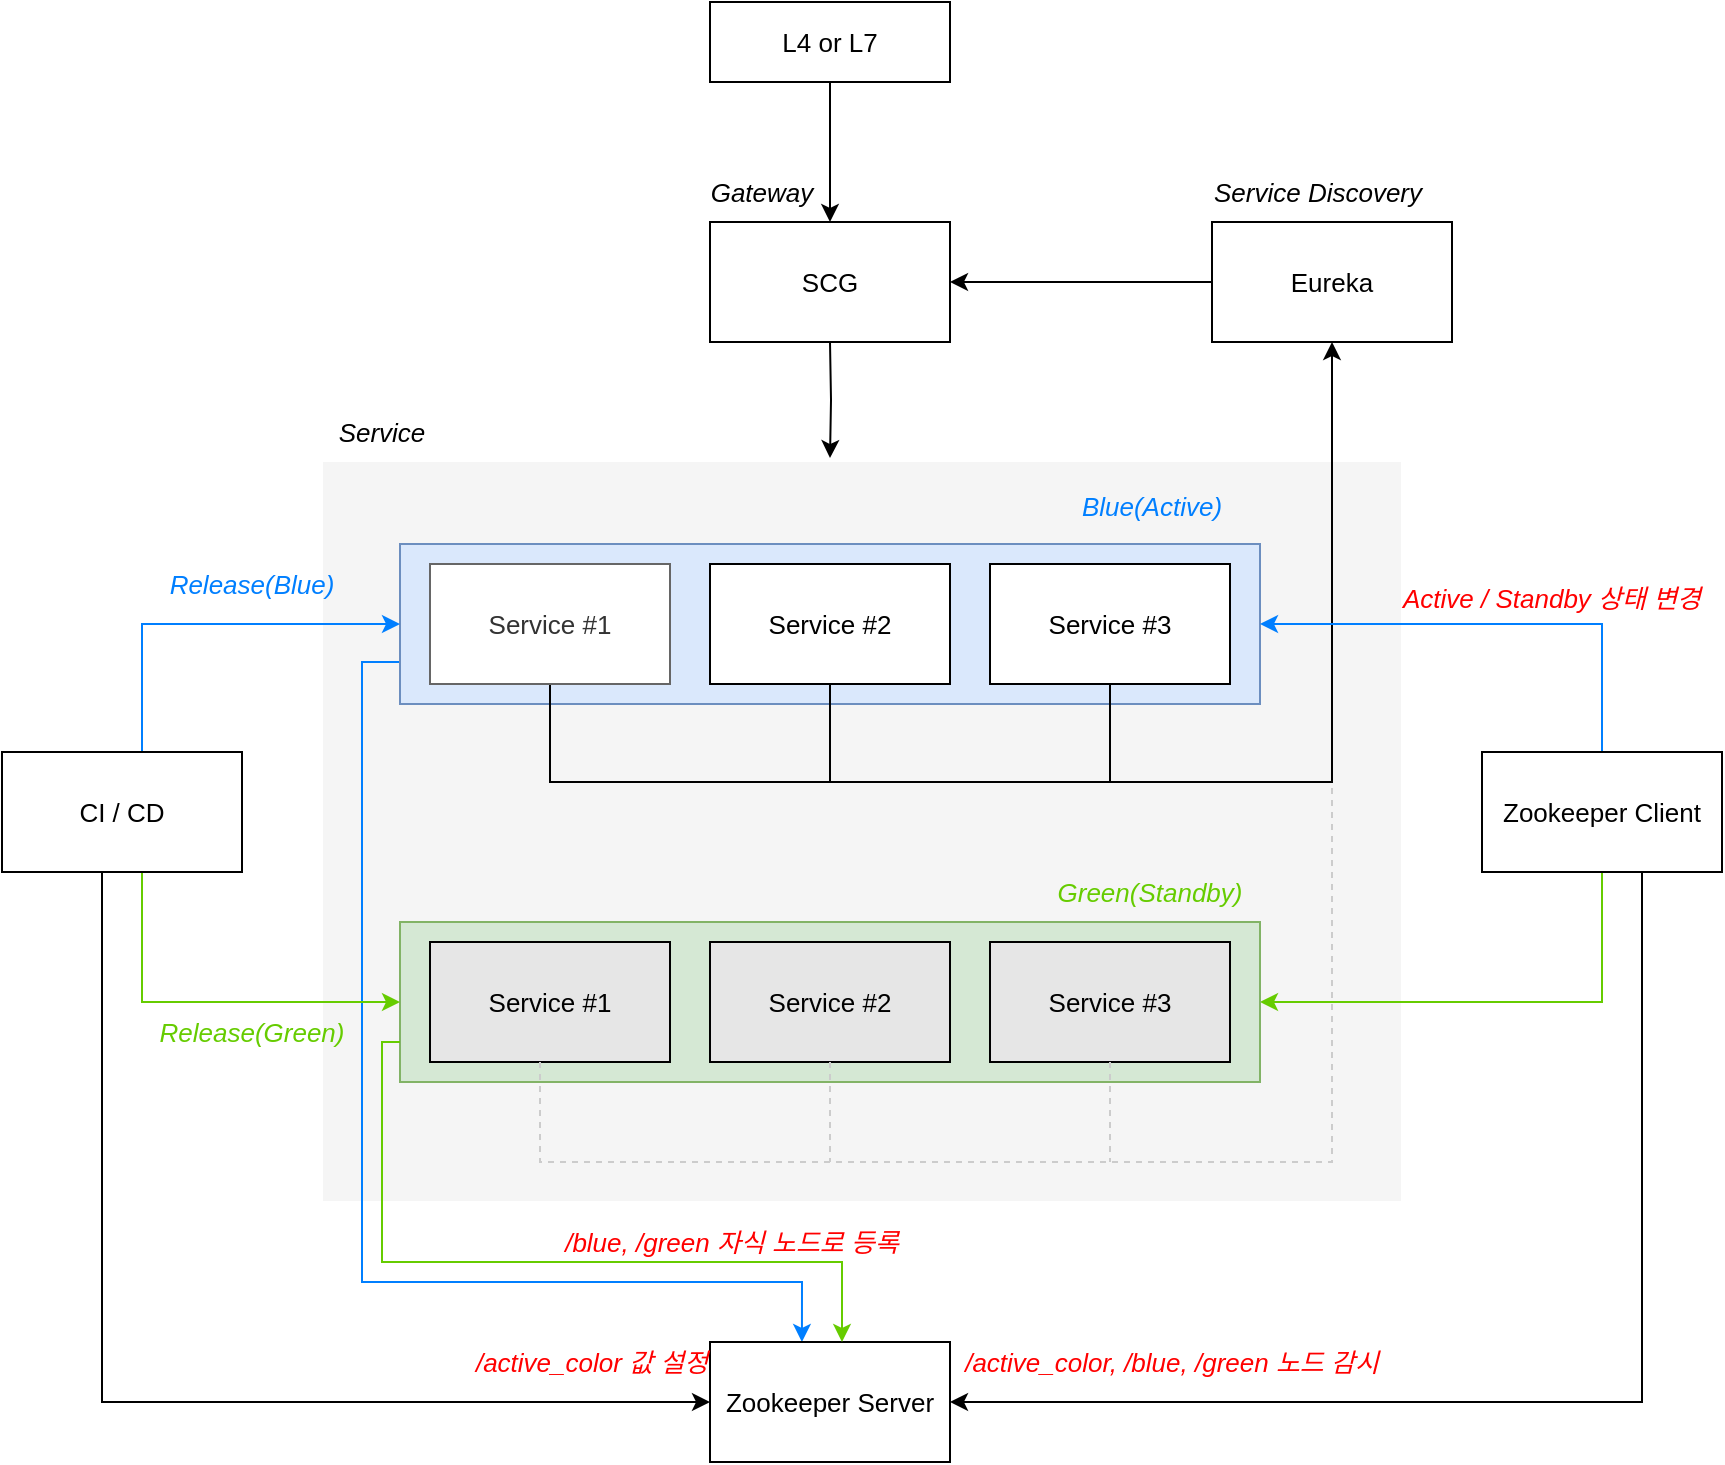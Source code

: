 <mxfile version="18.0.2" type="device"><diagram id="6SAS9a-Wn_4bqQTxpwTZ" name="Page-1"><mxGraphModel dx="2893" dy="1052" grid="1" gridSize="10" guides="1" tooltips="1" connect="1" arrows="1" fold="1" page="1" pageScale="1" pageWidth="827" pageHeight="1169" math="0" shadow="0"><root><mxCell id="0"/><mxCell id="1" parent="0"/><mxCell id="q0xSawPRFQ0pW6GvsSg0-26" value="" style="rounded=0;whiteSpace=wrap;html=1;fillColor=#f5f5f5;fontColor=#333333;strokeColor=#FFFFFF;fontStyle=0;fontSize=13;" parent="1" vertex="1"><mxGeometry x="70" y="409.5" width="540" height="370.5" as="geometry"/></mxCell><mxCell id="q0xSawPRFQ0pW6GvsSg0-1" value="Green(Standby)" style="text;html=1;strokeColor=none;fillColor=none;align=center;verticalAlign=middle;whiteSpace=wrap;rounded=0;fontStyle=2;fontColor=#66CC00;fontSize=13;" parent="1" vertex="1"><mxGeometry x="429" y="610" width="110" height="30" as="geometry"/></mxCell><mxCell id="q0xSawPRFQ0pW6GvsSg0-66" value="" style="edgeStyle=orthogonalEdgeStyle;rounded=0;orthogonalLoop=1;jettySize=auto;html=1;fontSize=13;startArrow=none;startFill=0;endArrow=classic;endFill=1;strokeColor=#007FFF;entryX=0.383;entryY=0;entryDx=0;entryDy=0;entryPerimeter=0;fontStyle=0" parent="1" source="q0xSawPRFQ0pW6GvsSg0-2" target="q0xSawPRFQ0pW6GvsSg0-57" edge="1"><mxGeometry relative="1" as="geometry"><Array as="points"><mxPoint x="90" y="510"/><mxPoint x="90" y="820"/><mxPoint x="310" y="820"/></Array></mxGeometry></mxCell><mxCell id="q0xSawPRFQ0pW6GvsSg0-2" value="" style="rounded=0;whiteSpace=wrap;html=1;fillColor=#dae8fc;strokeColor=#6c8ebf;fontStyle=0;fontSize=13;" parent="1" vertex="1"><mxGeometry x="109" y="451" width="430" height="80" as="geometry"/></mxCell><mxCell id="q0xSawPRFQ0pW6GvsSg0-38" value="" style="edgeStyle=orthogonalEdgeStyle;rounded=0;orthogonalLoop=1;jettySize=auto;html=1;startArrow=none;startFill=0;endArrow=classic;endFill=1;entryX=0.5;entryY=1;entryDx=0;entryDy=0;fontStyle=0;fontSize=13;" parent="1" source="q0xSawPRFQ0pW6GvsSg0-4" target="q0xSawPRFQ0pW6GvsSg0-34" edge="1"><mxGeometry relative="1" as="geometry"><Array as="points"><mxPoint x="184" y="570"/><mxPoint x="575" y="570"/></Array></mxGeometry></mxCell><mxCell id="q0xSawPRFQ0pW6GvsSg0-4" value="Service #1" style="rounded=0;whiteSpace=wrap;html=1;fillColor=#FFFFFF;fontColor=#333333;strokeColor=#666666;fontStyle=0;fontSize=13;" parent="1" vertex="1"><mxGeometry x="124" y="461" width="120" height="60" as="geometry"/></mxCell><mxCell id="q0xSawPRFQ0pW6GvsSg0-30" value="" style="edgeStyle=orthogonalEdgeStyle;rounded=0;orthogonalLoop=1;jettySize=auto;html=1;startArrow=classic;startFill=1;endArrow=none;endFill=0;fontStyle=0;fontSize=13;" parent="1" target="q0xSawPRFQ0pW6GvsSg0-29" edge="1"><mxGeometry relative="1" as="geometry"><mxPoint x="324" y="408" as="sourcePoint"/></mxGeometry></mxCell><mxCell id="q0xSawPRFQ0pW6GvsSg0-39" value="" style="edgeStyle=orthogonalEdgeStyle;rounded=0;orthogonalLoop=1;jettySize=auto;html=1;startArrow=none;startFill=0;endArrow=none;endFill=0;fontStyle=0;fontSize=13;" parent="1" source="q0xSawPRFQ0pW6GvsSg0-5" edge="1"><mxGeometry relative="1" as="geometry"><mxPoint x="324" y="570" as="targetPoint"/></mxGeometry></mxCell><mxCell id="q0xSawPRFQ0pW6GvsSg0-5" value="Service #2" style="rounded=0;whiteSpace=wrap;html=1;fontStyle=0;fontSize=13;" parent="1" vertex="1"><mxGeometry x="264" y="461" width="120" height="60" as="geometry"/></mxCell><mxCell id="q0xSawPRFQ0pW6GvsSg0-40" value="" style="edgeStyle=orthogonalEdgeStyle;rounded=0;orthogonalLoop=1;jettySize=auto;html=1;startArrow=none;startFill=0;endArrow=none;endFill=0;fontStyle=0;fontSize=13;" parent="1" source="q0xSawPRFQ0pW6GvsSg0-6" edge="1"><mxGeometry relative="1" as="geometry"><mxPoint x="464" y="570" as="targetPoint"/></mxGeometry></mxCell><mxCell id="q0xSawPRFQ0pW6GvsSg0-6" value="Service #3" style="rounded=0;whiteSpace=wrap;html=1;fontStyle=0;fontSize=13;" parent="1" vertex="1"><mxGeometry x="404" y="461" width="120" height="60" as="geometry"/></mxCell><mxCell id="q0xSawPRFQ0pW6GvsSg0-7" value="" style="edgeStyle=orthogonalEdgeStyle;rounded=0;orthogonalLoop=1;jettySize=auto;html=1;dashed=1;startArrow=none;startFill=0;endArrow=none;endFill=0;dashPattern=1 2;strokeColor=#666666;fontStyle=0;fontSize=13;" parent="1" source="q0xSawPRFQ0pW6GvsSg0-16" edge="1"><mxGeometry relative="1" as="geometry"><mxPoint x="324" y="661" as="targetPoint"/><Array as="points"><mxPoint x="324" y="661"/></Array></mxGeometry></mxCell><mxCell id="q0xSawPRFQ0pW6GvsSg0-8" value="" style="edgeStyle=orthogonalEdgeStyle;rounded=0;orthogonalLoop=1;jettySize=auto;html=1;dashed=1;startArrow=none;startFill=0;endArrow=none;endFill=0;dashPattern=1 2;strokeColor=#666666;fontStyle=0;fontSize=13;" parent="1" source="q0xSawPRFQ0pW6GvsSg0-17" edge="1"><mxGeometry relative="1" as="geometry"><mxPoint x="464" y="661" as="targetPoint"/><Array as="points"><mxPoint x="464" y="651"/><mxPoint x="464" y="651"/></Array></mxGeometry></mxCell><mxCell id="q0xSawPRFQ0pW6GvsSg0-9" value="Blue(Active)" style="text;html=1;strokeColor=none;fillColor=none;align=center;verticalAlign=middle;whiteSpace=wrap;rounded=0;fontStyle=2;fontColor=#007FFF;fontSize=13;" parent="1" vertex="1"><mxGeometry x="430" y="412" width="110" height="39" as="geometry"/></mxCell><mxCell id="q0xSawPRFQ0pW6GvsSg0-53" value="" style="edgeStyle=orthogonalEdgeStyle;rounded=0;orthogonalLoop=1;jettySize=auto;html=1;fontSize=13;startArrow=none;startFill=0;endArrow=classic;endFill=1;strokeColor=#66CC00;entryX=1;entryY=0.5;entryDx=0;entryDy=0;fontStyle=0" parent="1" source="q0xSawPRFQ0pW6GvsSg0-11" target="q0xSawPRFQ0pW6GvsSg0-14" edge="1"><mxGeometry relative="1" as="geometry"><Array as="points"><mxPoint x="710" y="680"/></Array></mxGeometry></mxCell><mxCell id="q0xSawPRFQ0pW6GvsSg0-56" value="" style="edgeStyle=orthogonalEdgeStyle;rounded=0;orthogonalLoop=1;jettySize=auto;html=1;fontSize=13;startArrow=none;startFill=0;endArrow=classic;endFill=1;strokeColor=#007FFF;entryX=1;entryY=0.5;entryDx=0;entryDy=0;fontStyle=0" parent="1" source="q0xSawPRFQ0pW6GvsSg0-11" target="q0xSawPRFQ0pW6GvsSg0-2" edge="1"><mxGeometry relative="1" as="geometry"><Array as="points"><mxPoint x="710" y="491"/></Array></mxGeometry></mxCell><mxCell id="q0xSawPRFQ0pW6GvsSg0-60" value="" style="edgeStyle=orthogonalEdgeStyle;rounded=0;orthogonalLoop=1;jettySize=auto;html=1;fontSize=13;startArrow=none;startFill=0;endArrow=classic;endFill=1;strokeColor=#000000;entryX=1;entryY=0.5;entryDx=0;entryDy=0;fontStyle=0" parent="1" source="q0xSawPRFQ0pW6GvsSg0-11" target="q0xSawPRFQ0pW6GvsSg0-57" edge="1"><mxGeometry relative="1" as="geometry"><mxPoint x="880" y="585" as="targetPoint"/><Array as="points"><mxPoint x="730" y="880"/></Array></mxGeometry></mxCell><mxCell id="q0xSawPRFQ0pW6GvsSg0-11" value="Zookeeper Client" style="rounded=0;whiteSpace=wrap;html=1;fontColor=#000000;fontStyle=0;fontSize=13;" parent="1" vertex="1"><mxGeometry x="650" y="555" width="120" height="60" as="geometry"/></mxCell><mxCell id="q0xSawPRFQ0pW6GvsSg0-13" value="" style="group;fontStyle=0;fontSize=13;" parent="1" vertex="1" connectable="0"><mxGeometry x="109" y="640" width="430" height="90" as="geometry"/></mxCell><mxCell id="q0xSawPRFQ0pW6GvsSg0-14" value="" style="rounded=0;whiteSpace=wrap;html=1;fillColor=#d5e8d4;strokeColor=#82b366;fontStyle=0;fontSize=13;" parent="q0xSawPRFQ0pW6GvsSg0-13" vertex="1"><mxGeometry width="430" height="80" as="geometry"/></mxCell><mxCell id="q0xSawPRFQ0pW6GvsSg0-15" value="Service #1" style="rounded=0;whiteSpace=wrap;html=1;fontStyle=0;fontSize=13;fillColor=#E6E6E6;" parent="q0xSawPRFQ0pW6GvsSg0-13" vertex="1"><mxGeometry x="15" y="10" width="120" height="60" as="geometry"/></mxCell><mxCell id="q0xSawPRFQ0pW6GvsSg0-16" value="Service #2" style="rounded=0;whiteSpace=wrap;html=1;fillColor=#E6E6E6;fontStyle=0;fontSize=13;" parent="q0xSawPRFQ0pW6GvsSg0-13" vertex="1"><mxGeometry x="155" y="10" width="120" height="60" as="geometry"/></mxCell><mxCell id="q0xSawPRFQ0pW6GvsSg0-17" value="Service #3" style="rounded=0;whiteSpace=wrap;html=1;fillColor=#E6E6E6;fontStyle=0;fontSize=13;" parent="q0xSawPRFQ0pW6GvsSg0-13" vertex="1"><mxGeometry x="295" y="10" width="120" height="60" as="geometry"/></mxCell><mxCell id="q0xSawPRFQ0pW6GvsSg0-48" value="" style="edgeStyle=orthogonalEdgeStyle;rounded=0;orthogonalLoop=1;jettySize=auto;html=1;startArrow=none;startFill=0;endArrow=classic;endFill=1;strokeColor=#007FFF;entryX=0;entryY=0.5;entryDx=0;entryDy=0;fontStyle=0;fontSize=13;" parent="1" source="q0xSawPRFQ0pW6GvsSg0-20" target="q0xSawPRFQ0pW6GvsSg0-2" edge="1"><mxGeometry relative="1" as="geometry"><mxPoint x="-80" y="475" as="targetPoint"/><Array as="points"><mxPoint x="-20" y="491"/></Array></mxGeometry></mxCell><mxCell id="q0xSawPRFQ0pW6GvsSg0-50" value="" style="edgeStyle=orthogonalEdgeStyle;rounded=0;orthogonalLoop=1;jettySize=auto;html=1;startArrow=none;startFill=0;endArrow=classic;endFill=1;strokeColor=#66CC00;entryX=0;entryY=0.5;entryDx=0;entryDy=0;fontStyle=0;fontSize=13;" parent="1" source="q0xSawPRFQ0pW6GvsSg0-20" target="q0xSawPRFQ0pW6GvsSg0-14" edge="1"><mxGeometry relative="1" as="geometry"><mxPoint x="-80" y="695" as="targetPoint"/><Array as="points"><mxPoint x="-20" y="680"/></Array></mxGeometry></mxCell><mxCell id="q0xSawPRFQ0pW6GvsSg0-58" value="" style="edgeStyle=orthogonalEdgeStyle;rounded=0;orthogonalLoop=1;jettySize=auto;html=1;fontSize=13;startArrow=none;startFill=0;endArrow=classic;endFill=1;strokeColor=#000000;fontStyle=0" parent="1" source="q0xSawPRFQ0pW6GvsSg0-20" target="q0xSawPRFQ0pW6GvsSg0-57" edge="1"><mxGeometry relative="1" as="geometry"><Array as="points"><mxPoint x="-40" y="880"/></Array></mxGeometry></mxCell><mxCell id="q0xSawPRFQ0pW6GvsSg0-20" value="CI / CD" style="rounded=0;whiteSpace=wrap;html=1;fontStyle=0;fontSize=13;" parent="1" vertex="1"><mxGeometry x="-90" y="555" width="120" height="60" as="geometry"/></mxCell><mxCell id="q0xSawPRFQ0pW6GvsSg0-25" value="Active / Standby 상태 변경" style="text;html=1;align=center;verticalAlign=middle;whiteSpace=wrap;rounded=0;fontStyle=2;fontColor=#FF0000;fontSize=13;" parent="1" vertex="1"><mxGeometry x="600" y="458" width="170" height="40" as="geometry"/></mxCell><mxCell id="q0xSawPRFQ0pW6GvsSg0-32" value="" style="edgeStyle=orthogonalEdgeStyle;rounded=0;orthogonalLoop=1;jettySize=auto;html=1;startArrow=classic;startFill=1;endArrow=none;endFill=0;fontStyle=0;fontSize=13;" parent="1" source="q0xSawPRFQ0pW6GvsSg0-29" target="q0xSawPRFQ0pW6GvsSg0-31" edge="1"><mxGeometry relative="1" as="geometry"/></mxCell><mxCell id="q0xSawPRFQ0pW6GvsSg0-35" value="" style="edgeStyle=orthogonalEdgeStyle;rounded=0;orthogonalLoop=1;jettySize=auto;html=1;startArrow=classic;startFill=1;endArrow=none;endFill=0;fontStyle=0;fontSize=13;" parent="1" source="q0xSawPRFQ0pW6GvsSg0-29" target="q0xSawPRFQ0pW6GvsSg0-34" edge="1"><mxGeometry relative="1" as="geometry"/></mxCell><mxCell id="q0xSawPRFQ0pW6GvsSg0-29" value="SCG" style="rounded=0;whiteSpace=wrap;html=1;fontStyle=0;fontSize=13;" parent="1" vertex="1"><mxGeometry x="264" y="290" width="120" height="60" as="geometry"/></mxCell><mxCell id="q0xSawPRFQ0pW6GvsSg0-31" value="L4 or L7" style="rounded=0;whiteSpace=wrap;html=1;fontStyle=0;fontSize=13;" parent="1" vertex="1"><mxGeometry x="264" y="180" width="120" height="40" as="geometry"/></mxCell><mxCell id="q0xSawPRFQ0pW6GvsSg0-33" value="Gateway" style="text;html=1;strokeColor=none;fillColor=none;align=center;verticalAlign=middle;whiteSpace=wrap;rounded=0;fontStyle=2;fontSize=13;" parent="1" vertex="1"><mxGeometry x="260" y="260" width="60" height="30" as="geometry"/></mxCell><mxCell id="q0xSawPRFQ0pW6GvsSg0-34" value="Eureka" style="rounded=0;whiteSpace=wrap;html=1;fontStyle=0;fontSize=13;" parent="1" vertex="1"><mxGeometry x="515" y="290" width="120" height="60" as="geometry"/></mxCell><mxCell id="q0xSawPRFQ0pW6GvsSg0-36" value="Service Discovery" style="text;html=1;strokeColor=none;fillColor=none;align=center;verticalAlign=middle;whiteSpace=wrap;rounded=0;fontStyle=2;fontSize=13;" parent="1" vertex="1"><mxGeometry x="510" y="260" width="116" height="30" as="geometry"/></mxCell><mxCell id="q0xSawPRFQ0pW6GvsSg0-37" value="Service" style="text;html=1;strokeColor=none;fillColor=none;align=center;verticalAlign=middle;whiteSpace=wrap;rounded=0;fontStyle=2;fontSize=13;" parent="1" vertex="1"><mxGeometry x="70" y="379.5" width="60" height="30" as="geometry"/></mxCell><mxCell id="q0xSawPRFQ0pW6GvsSg0-42" value="" style="edgeStyle=orthogonalEdgeStyle;rounded=0;orthogonalLoop=1;jettySize=auto;html=1;startArrow=none;startFill=0;endArrow=none;endFill=0;dashed=1;strokeColor=#CCCCCC;fontStyle=0;fontSize=13;" parent="1" edge="1"><mxGeometry relative="1" as="geometry"><mxPoint x="179" y="710" as="sourcePoint"/><mxPoint x="575" y="570" as="targetPoint"/><Array as="points"><mxPoint x="179" y="760"/><mxPoint x="575" y="760"/></Array></mxGeometry></mxCell><mxCell id="q0xSawPRFQ0pW6GvsSg0-44" value="" style="edgeStyle=orthogonalEdgeStyle;rounded=0;orthogonalLoop=1;jettySize=auto;html=1;dashed=1;startArrow=none;startFill=0;endArrow=none;endFill=0;strokeColor=#CCCCCC;fontStyle=0;fontSize=13;" parent="1" source="q0xSawPRFQ0pW6GvsSg0-16" edge="1"><mxGeometry relative="1" as="geometry"><mxPoint x="324" y="760" as="targetPoint"/></mxGeometry></mxCell><mxCell id="q0xSawPRFQ0pW6GvsSg0-46" value="" style="edgeStyle=orthogonalEdgeStyle;rounded=0;orthogonalLoop=1;jettySize=auto;html=1;dashed=1;startArrow=none;startFill=0;endArrow=none;endFill=0;strokeColor=#CCCCCC;fontStyle=0;fontSize=13;" parent="1" source="q0xSawPRFQ0pW6GvsSg0-17" edge="1"><mxGeometry relative="1" as="geometry"><mxPoint x="464" y="760" as="targetPoint"/></mxGeometry></mxCell><mxCell id="q0xSawPRFQ0pW6GvsSg0-51" value="Release(Blue)" style="text;html=1;strokeColor=none;fillColor=none;align=center;verticalAlign=middle;whiteSpace=wrap;rounded=0;fontStyle=2;fontColor=#007FFF;fontSize=13;" parent="1" vertex="1"><mxGeometry x="-20" y="451" width="110" height="39" as="geometry"/></mxCell><mxCell id="q0xSawPRFQ0pW6GvsSg0-52" value="Release(Green)" style="text;html=1;strokeColor=none;fillColor=none;align=center;verticalAlign=middle;whiteSpace=wrap;rounded=0;fontStyle=2;fontColor=#66CC00;fontSize=13;" parent="1" vertex="1"><mxGeometry x="-20" y="680" width="110" height="30" as="geometry"/></mxCell><mxCell id="q0xSawPRFQ0pW6GvsSg0-57" value="Zookeeper Server" style="rounded=0;whiteSpace=wrap;html=1;fontStyle=0;fontSize=13;" parent="1" vertex="1"><mxGeometry x="264" y="850" width="120" height="60" as="geometry"/></mxCell><mxCell id="q0xSawPRFQ0pW6GvsSg0-61" value="/active_color 값 설정" style="text;html=1;align=center;verticalAlign=middle;whiteSpace=wrap;rounded=0;fontStyle=2;fontColor=#FF0000;fontSize=13;" parent="1" vertex="1"><mxGeometry x="120" y="840" width="170" height="40" as="geometry"/></mxCell><mxCell id="q0xSawPRFQ0pW6GvsSg0-62" value="/active_color, /blue, /green 노드 감시" style="text;html=1;align=center;verticalAlign=middle;whiteSpace=wrap;rounded=0;fontStyle=2;fontColor=#FF0000;fontSize=13;" parent="1" vertex="1"><mxGeometry x="390" y="840" width="210" height="40" as="geometry"/></mxCell><mxCell id="q0xSawPRFQ0pW6GvsSg0-65" value="" style="edgeStyle=orthogonalEdgeStyle;rounded=0;orthogonalLoop=1;jettySize=auto;html=1;fontSize=13;startArrow=none;startFill=0;endArrow=classic;endFill=1;strokeColor=#66CC00;fontStyle=0" parent="1" source="q0xSawPRFQ0pW6GvsSg0-14" edge="1"><mxGeometry relative="1" as="geometry"><mxPoint x="330" y="850" as="targetPoint"/><Array as="points"><mxPoint x="100" y="700"/><mxPoint x="100" y="810"/><mxPoint x="330" y="810"/><mxPoint x="330" y="850"/></Array></mxGeometry></mxCell><mxCell id="q0xSawPRFQ0pW6GvsSg0-67" value="/blue, /green 자식 노드로 등록" style="text;html=1;align=center;verticalAlign=middle;whiteSpace=wrap;rounded=0;fontStyle=2;fontColor=#FF0000;fontSize=13;" parent="1" vertex="1"><mxGeometry x="190" y="780" width="170" height="40" as="geometry"/></mxCell></root></mxGraphModel></diagram></mxfile>